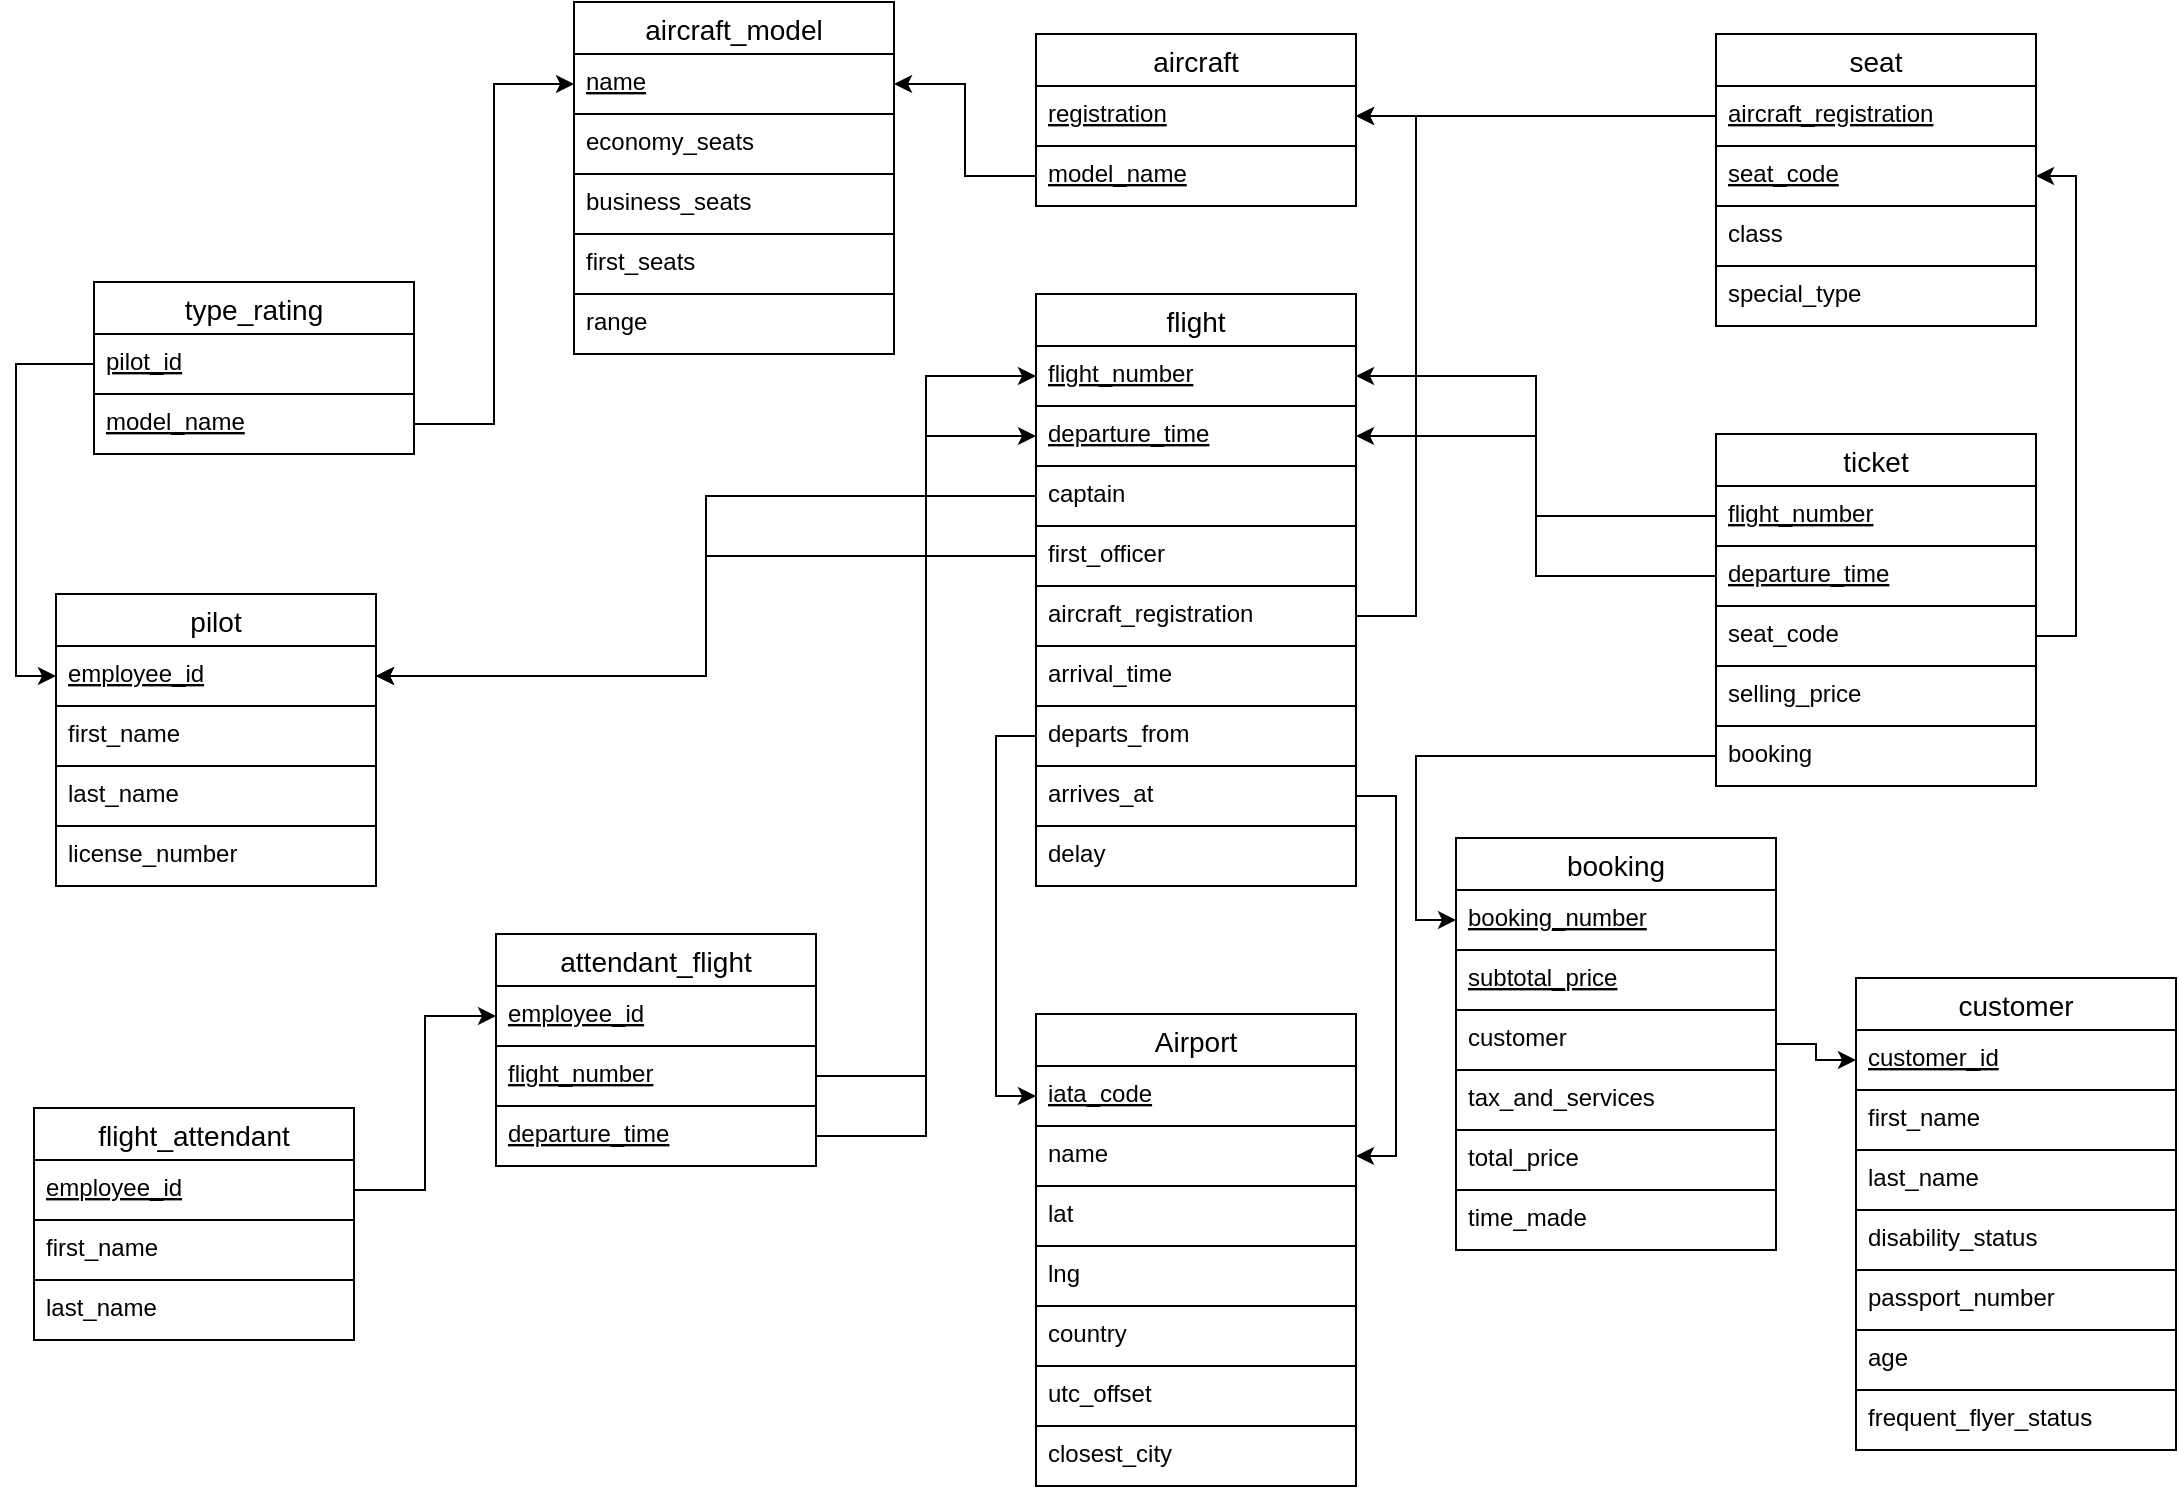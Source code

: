 <mxfile version="13.8.0" type="github">
  <diagram id="R2lEEEUBdFMjLlhIrx00" name="Page-1">
    <mxGraphModel dx="1486" dy="999" grid="1" gridSize="10" guides="1" tooltips="1" connect="1" arrows="1" fold="1" page="1" pageScale="1" pageWidth="1169" pageHeight="827" math="0" shadow="0" extFonts="Permanent Marker^https://fonts.googleapis.com/css?family=Permanent+Marker">
      <root>
        <mxCell id="0" />
        <mxCell id="1" parent="0" />
        <mxCell id="ANdxx_CYp_t5Oq0apcEf-58" style="edgeStyle=orthogonalEdgeStyle;rounded=0;orthogonalLoop=1;jettySize=auto;html=1;entryX=0;entryY=0.5;entryDx=0;entryDy=0;" edge="1" parent="1" source="ANdxx_CYp_t5Oq0apcEf-32" target="ANdxx_CYp_t5Oq0apcEf-55">
          <mxGeometry relative="1" as="geometry" />
        </mxCell>
        <mxCell id="ANdxx_CYp_t5Oq0apcEf-61" value="aircraft_model" style="swimlane;fontStyle=0;childLayout=stackLayout;horizontal=1;startSize=26;horizontalStack=0;resizeParent=1;resizeParentMax=0;resizeLast=0;collapsible=1;marginBottom=0;align=center;fontSize=14;" vertex="1" parent="1">
          <mxGeometry x="299" y="32" width="160" height="176" as="geometry" />
        </mxCell>
        <mxCell id="ANdxx_CYp_t5Oq0apcEf-62" value="name" style="text;fillColor=none;spacingLeft=4;spacingRight=4;overflow=hidden;rotatable=0;points=[[0,0.5],[1,0.5]];portConstraint=eastwest;fontSize=12;fontStyle=4;strokeColor=#000000;" vertex="1" parent="ANdxx_CYp_t5Oq0apcEf-61">
          <mxGeometry y="26" width="160" height="30" as="geometry" />
        </mxCell>
        <mxCell id="ANdxx_CYp_t5Oq0apcEf-63" value="economy_seats" style="text;fillColor=none;spacingLeft=4;spacingRight=4;overflow=hidden;rotatable=0;points=[[0,0.5],[1,0.5]];portConstraint=eastwest;fontSize=12;fontStyle=0;strokeColor=#000000;" vertex="1" parent="ANdxx_CYp_t5Oq0apcEf-61">
          <mxGeometry y="56" width="160" height="30" as="geometry" />
        </mxCell>
        <mxCell id="ANdxx_CYp_t5Oq0apcEf-65" value="business_seats" style="text;fillColor=none;spacingLeft=4;spacingRight=4;overflow=hidden;rotatable=0;points=[[0,0.5],[1,0.5]];portConstraint=eastwest;fontSize=12;strokeColor=#000000;" vertex="1" parent="ANdxx_CYp_t5Oq0apcEf-61">
          <mxGeometry y="86" width="160" height="30" as="geometry" />
        </mxCell>
        <mxCell id="ANdxx_CYp_t5Oq0apcEf-64" value="first_seats" style="text;fillColor=none;spacingLeft=4;spacingRight=4;overflow=hidden;rotatable=0;points=[[0,0.5],[1,0.5]];portConstraint=eastwest;fontSize=12;strokeColor=#000000;" vertex="1" parent="ANdxx_CYp_t5Oq0apcEf-61">
          <mxGeometry y="116" width="160" height="30" as="geometry" />
        </mxCell>
        <mxCell id="ANdxx_CYp_t5Oq0apcEf-66" value="range" style="text;fillColor=none;spacingLeft=4;spacingRight=4;overflow=hidden;rotatable=0;points=[[0,0.5],[1,0.5]];portConstraint=eastwest;fontSize=12;strokeColor=#000000;" vertex="1" parent="ANdxx_CYp_t5Oq0apcEf-61">
          <mxGeometry y="146" width="160" height="30" as="geometry" />
        </mxCell>
        <mxCell id="ANdxx_CYp_t5Oq0apcEf-31" value="flight_attendant" style="swimlane;fontStyle=0;childLayout=stackLayout;horizontal=1;startSize=26;horizontalStack=0;resizeParent=1;resizeParentMax=0;resizeLast=0;collapsible=1;marginBottom=0;align=center;fontSize=14;" vertex="1" parent="1">
          <mxGeometry x="29" y="585" width="160" height="116" as="geometry" />
        </mxCell>
        <mxCell id="ANdxx_CYp_t5Oq0apcEf-32" value="employee_id" style="text;fillColor=none;spacingLeft=4;spacingRight=4;overflow=hidden;rotatable=0;points=[[0,0.5],[1,0.5]];portConstraint=eastwest;fontSize=12;fontStyle=4;strokeColor=#000000;" vertex="1" parent="ANdxx_CYp_t5Oq0apcEf-31">
          <mxGeometry y="26" width="160" height="30" as="geometry" />
        </mxCell>
        <mxCell id="ANdxx_CYp_t5Oq0apcEf-33" value="first_name" style="text;fillColor=none;spacingLeft=4;spacingRight=4;overflow=hidden;rotatable=0;points=[[0,0.5],[1,0.5]];portConstraint=eastwest;fontSize=12;fontStyle=0;strokeColor=#000000;" vertex="1" parent="ANdxx_CYp_t5Oq0apcEf-31">
          <mxGeometry y="56" width="160" height="30" as="geometry" />
        </mxCell>
        <mxCell id="ANdxx_CYp_t5Oq0apcEf-34" value="last_name" style="text;fillColor=none;spacingLeft=4;spacingRight=4;overflow=hidden;rotatable=0;points=[[0,0.5],[1,0.5]];portConstraint=eastwest;fontSize=12;strokeColor=#000000;" vertex="1" parent="ANdxx_CYp_t5Oq0apcEf-31">
          <mxGeometry y="86" width="160" height="30" as="geometry" />
        </mxCell>
        <mxCell id="ANdxx_CYp_t5Oq0apcEf-67" style="edgeStyle=orthogonalEdgeStyle;rounded=0;orthogonalLoop=1;jettySize=auto;html=1;entryX=0;entryY=0.5;entryDx=0;entryDy=0;" edge="1" parent="1" source="ANdxx_CYp_t5Oq0apcEf-56" target="ANdxx_CYp_t5Oq0apcEf-4">
          <mxGeometry relative="1" as="geometry" />
        </mxCell>
        <mxCell id="ANdxx_CYp_t5Oq0apcEf-69" value="type_rating" style="swimlane;fontStyle=0;childLayout=stackLayout;horizontal=1;startSize=26;horizontalStack=0;resizeParent=1;resizeParentMax=0;resizeLast=0;collapsible=1;marginBottom=0;align=center;fontSize=14;" vertex="1" parent="1">
          <mxGeometry x="59" y="172" width="160" height="86" as="geometry" />
        </mxCell>
        <mxCell id="ANdxx_CYp_t5Oq0apcEf-70" value="pilot_id" style="text;fillColor=none;spacingLeft=4;spacingRight=4;overflow=hidden;rotatable=0;points=[[0,0.5],[1,0.5]];portConstraint=eastwest;fontSize=12;fontStyle=4;strokeColor=#000000;" vertex="1" parent="ANdxx_CYp_t5Oq0apcEf-69">
          <mxGeometry y="26" width="160" height="30" as="geometry" />
        </mxCell>
        <mxCell id="ANdxx_CYp_t5Oq0apcEf-71" value="model_name" style="text;fillColor=none;spacingLeft=4;spacingRight=4;overflow=hidden;rotatable=0;points=[[0,0.5],[1,0.5]];portConstraint=eastwest;fontSize=12;fontStyle=4;strokeColor=#000000;" vertex="1" parent="ANdxx_CYp_t5Oq0apcEf-69">
          <mxGeometry y="56" width="160" height="30" as="geometry" />
        </mxCell>
        <mxCell id="ANdxx_CYp_t5Oq0apcEf-73" style="edgeStyle=orthogonalEdgeStyle;rounded=0;orthogonalLoop=1;jettySize=auto;html=1;entryX=0;entryY=0.5;entryDx=0;entryDy=0;" edge="1" parent="1" source="ANdxx_CYp_t5Oq0apcEf-70" target="ANdxx_CYp_t5Oq0apcEf-37">
          <mxGeometry relative="1" as="geometry" />
        </mxCell>
        <mxCell id="ANdxx_CYp_t5Oq0apcEf-75" style="edgeStyle=orthogonalEdgeStyle;rounded=0;orthogonalLoop=1;jettySize=auto;html=1;entryX=0;entryY=0.5;entryDx=0;entryDy=0;" edge="1" parent="1" source="ANdxx_CYp_t5Oq0apcEf-71" target="ANdxx_CYp_t5Oq0apcEf-62">
          <mxGeometry relative="1" as="geometry" />
        </mxCell>
        <mxCell id="ANdxx_CYp_t5Oq0apcEf-36" value="pilot" style="swimlane;fontStyle=0;childLayout=stackLayout;horizontal=1;startSize=26;horizontalStack=0;resizeParent=1;resizeParentMax=0;resizeLast=0;collapsible=1;marginBottom=0;align=center;fontSize=14;" vertex="1" parent="1">
          <mxGeometry x="40" y="328" width="160" height="146" as="geometry" />
        </mxCell>
        <mxCell id="ANdxx_CYp_t5Oq0apcEf-37" value="employee_id" style="text;fillColor=none;spacingLeft=4;spacingRight=4;overflow=hidden;rotatable=0;points=[[0,0.5],[1,0.5]];portConstraint=eastwest;fontSize=12;fontStyle=4;strokeColor=#000000;" vertex="1" parent="ANdxx_CYp_t5Oq0apcEf-36">
          <mxGeometry y="26" width="160" height="30" as="geometry" />
        </mxCell>
        <mxCell id="ANdxx_CYp_t5Oq0apcEf-38" value="first_name" style="text;fillColor=none;spacingLeft=4;spacingRight=4;overflow=hidden;rotatable=0;points=[[0,0.5],[1,0.5]];portConstraint=eastwest;fontSize=12;fontStyle=0;strokeColor=#000000;" vertex="1" parent="ANdxx_CYp_t5Oq0apcEf-36">
          <mxGeometry y="56" width="160" height="30" as="geometry" />
        </mxCell>
        <mxCell id="ANdxx_CYp_t5Oq0apcEf-74" value="last_name" style="text;fillColor=none;spacingLeft=4;spacingRight=4;overflow=hidden;rotatable=0;points=[[0,0.5],[1,0.5]];portConstraint=eastwest;fontSize=12;strokeColor=#000000;" vertex="1" parent="ANdxx_CYp_t5Oq0apcEf-36">
          <mxGeometry y="86" width="160" height="30" as="geometry" />
        </mxCell>
        <mxCell id="ANdxx_CYp_t5Oq0apcEf-39" value="license_number" style="text;fillColor=none;spacingLeft=4;spacingRight=4;overflow=hidden;rotatable=0;points=[[0,0.5],[1,0.5]];portConstraint=eastwest;fontSize=12;strokeColor=#000000;" vertex="1" parent="ANdxx_CYp_t5Oq0apcEf-36">
          <mxGeometry y="116" width="160" height="30" as="geometry" />
        </mxCell>
        <mxCell id="ANdxx_CYp_t5Oq0apcEf-54" value="attendant_flight" style="swimlane;fontStyle=0;childLayout=stackLayout;horizontal=1;startSize=26;horizontalStack=0;resizeParent=1;resizeParentMax=0;resizeLast=0;collapsible=1;marginBottom=0;align=center;fontSize=14;" vertex="1" parent="1">
          <mxGeometry x="260" y="498" width="160" height="116" as="geometry" />
        </mxCell>
        <mxCell id="ANdxx_CYp_t5Oq0apcEf-55" value="employee_id" style="text;fillColor=none;spacingLeft=4;spacingRight=4;overflow=hidden;rotatable=0;points=[[0,0.5],[1,0.5]];portConstraint=eastwest;fontSize=12;fontStyle=4;strokeColor=#000000;" vertex="1" parent="ANdxx_CYp_t5Oq0apcEf-54">
          <mxGeometry y="26" width="160" height="30" as="geometry" />
        </mxCell>
        <mxCell id="ANdxx_CYp_t5Oq0apcEf-56" value="flight_number" style="text;fillColor=none;spacingLeft=4;spacingRight=4;overflow=hidden;rotatable=0;points=[[0,0.5],[1,0.5]];portConstraint=eastwest;fontSize=12;fontStyle=4;strokeColor=#000000;" vertex="1" parent="ANdxx_CYp_t5Oq0apcEf-54">
          <mxGeometry y="56" width="160" height="30" as="geometry" />
        </mxCell>
        <mxCell id="ANdxx_CYp_t5Oq0apcEf-57" value="departure_time" style="text;fillColor=none;spacingLeft=4;spacingRight=4;overflow=hidden;rotatable=0;points=[[0,0.5],[1,0.5]];portConstraint=eastwest;fontSize=12;strokeColor=#000000;fontStyle=4" vertex="1" parent="ANdxx_CYp_t5Oq0apcEf-54">
          <mxGeometry y="86" width="160" height="30" as="geometry" />
        </mxCell>
        <mxCell id="ANdxx_CYp_t5Oq0apcEf-78" style="edgeStyle=orthogonalEdgeStyle;rounded=0;orthogonalLoop=1;jettySize=auto;html=1;entryX=0;entryY=0.5;entryDx=0;entryDy=0;" edge="1" parent="1" source="ANdxx_CYp_t5Oq0apcEf-57" target="ANdxx_CYp_t5Oq0apcEf-5">
          <mxGeometry relative="1" as="geometry" />
        </mxCell>
        <mxCell id="ANdxx_CYp_t5Oq0apcEf-83" style="edgeStyle=orthogonalEdgeStyle;rounded=0;orthogonalLoop=1;jettySize=auto;html=1;entryX=1;entryY=0.5;entryDx=0;entryDy=0;" edge="1" parent="1" source="ANdxx_CYp_t5Oq0apcEf-82" target="ANdxx_CYp_t5Oq0apcEf-62">
          <mxGeometry relative="1" as="geometry" />
        </mxCell>
        <mxCell id="ANdxx_CYp_t5Oq0apcEf-88" style="edgeStyle=orthogonalEdgeStyle;rounded=0;orthogonalLoop=1;jettySize=auto;html=1;entryX=1;entryY=0.5;entryDx=0;entryDy=0;" edge="1" parent="1" source="ANdxx_CYp_t5Oq0apcEf-51" target="ANdxx_CYp_t5Oq0apcEf-37">
          <mxGeometry relative="1" as="geometry" />
        </mxCell>
        <mxCell id="ANdxx_CYp_t5Oq0apcEf-89" style="edgeStyle=orthogonalEdgeStyle;rounded=0;orthogonalLoop=1;jettySize=auto;html=1;entryX=1;entryY=0.5;entryDx=0;entryDy=0;" edge="1" parent="1" source="ANdxx_CYp_t5Oq0apcEf-50" target="ANdxx_CYp_t5Oq0apcEf-37">
          <mxGeometry relative="1" as="geometry" />
        </mxCell>
        <mxCell id="ANdxx_CYp_t5Oq0apcEf-80" value="aircraft" style="swimlane;fontStyle=0;childLayout=stackLayout;horizontal=1;startSize=26;horizontalStack=0;resizeParent=1;resizeParentMax=0;resizeLast=0;collapsible=1;marginBottom=0;align=center;fontSize=14;" vertex="1" parent="1">
          <mxGeometry x="530" y="48" width="160" height="86" as="geometry" />
        </mxCell>
        <mxCell id="ANdxx_CYp_t5Oq0apcEf-81" value="registration" style="text;fillColor=none;spacingLeft=4;spacingRight=4;overflow=hidden;rotatable=0;points=[[0,0.5],[1,0.5]];portConstraint=eastwest;fontSize=12;fontStyle=4;strokeColor=#000000;" vertex="1" parent="ANdxx_CYp_t5Oq0apcEf-80">
          <mxGeometry y="26" width="160" height="30" as="geometry" />
        </mxCell>
        <mxCell id="ANdxx_CYp_t5Oq0apcEf-82" value="model_name" style="text;fillColor=none;spacingLeft=4;spacingRight=4;overflow=hidden;rotatable=0;points=[[0,0.5],[1,0.5]];portConstraint=eastwest;fontSize=12;fontStyle=4;strokeColor=#000000;" vertex="1" parent="ANdxx_CYp_t5Oq0apcEf-80">
          <mxGeometry y="56" width="160" height="30" as="geometry" />
        </mxCell>
        <mxCell id="ANdxx_CYp_t5Oq0apcEf-3" value="flight" style="swimlane;fontStyle=0;childLayout=stackLayout;horizontal=1;startSize=26;horizontalStack=0;resizeParent=1;resizeParentMax=0;resizeLast=0;collapsible=1;marginBottom=0;align=center;fontSize=14;" vertex="1" parent="1">
          <mxGeometry x="530" y="178" width="160" height="296" as="geometry" />
        </mxCell>
        <mxCell id="ANdxx_CYp_t5Oq0apcEf-4" value="flight_number" style="text;fillColor=none;spacingLeft=4;spacingRight=4;overflow=hidden;rotatable=0;points=[[0,0.5],[1,0.5]];portConstraint=eastwest;fontSize=12;fontStyle=4;strokeColor=#000000;" vertex="1" parent="ANdxx_CYp_t5Oq0apcEf-3">
          <mxGeometry y="26" width="160" height="30" as="geometry" />
        </mxCell>
        <mxCell id="ANdxx_CYp_t5Oq0apcEf-5" value="departure_time" style="text;fillColor=none;spacingLeft=4;spacingRight=4;overflow=hidden;rotatable=0;points=[[0,0.5],[1,0.5]];portConstraint=eastwest;fontSize=12;fontStyle=4;strokeColor=#000000;" vertex="1" parent="ANdxx_CYp_t5Oq0apcEf-3">
          <mxGeometry y="56" width="160" height="30" as="geometry" />
        </mxCell>
        <mxCell id="ANdxx_CYp_t5Oq0apcEf-51" value="captain" style="text;fillColor=none;spacingLeft=4;spacingRight=4;overflow=hidden;rotatable=0;points=[[0,0.5],[1,0.5]];portConstraint=eastwest;fontSize=12;strokeColor=#000000;" vertex="1" parent="ANdxx_CYp_t5Oq0apcEf-3">
          <mxGeometry y="86" width="160" height="30" as="geometry" />
        </mxCell>
        <mxCell id="ANdxx_CYp_t5Oq0apcEf-50" value="first_officer" style="text;fillColor=none;spacingLeft=4;spacingRight=4;overflow=hidden;rotatable=0;points=[[0,0.5],[1,0.5]];portConstraint=eastwest;fontSize=12;strokeColor=#000000;" vertex="1" parent="ANdxx_CYp_t5Oq0apcEf-3">
          <mxGeometry y="116" width="160" height="30" as="geometry" />
        </mxCell>
        <mxCell id="ANdxx_CYp_t5Oq0apcEf-9" value="aircraft_registration" style="text;fillColor=none;spacingLeft=4;spacingRight=4;overflow=hidden;rotatable=0;points=[[0,0.5],[1,0.5]];portConstraint=eastwest;fontSize=12;strokeColor=#000000;" vertex="1" parent="ANdxx_CYp_t5Oq0apcEf-3">
          <mxGeometry y="146" width="160" height="30" as="geometry" />
        </mxCell>
        <mxCell id="ANdxx_CYp_t5Oq0apcEf-7" value="arrival_time" style="text;fillColor=none;spacingLeft=4;spacingRight=4;overflow=hidden;rotatable=0;points=[[0,0.5],[1,0.5]];portConstraint=eastwest;fontSize=12;strokeColor=#000000;" vertex="1" parent="ANdxx_CYp_t5Oq0apcEf-3">
          <mxGeometry y="176" width="160" height="30" as="geometry" />
        </mxCell>
        <mxCell id="ANdxx_CYp_t5Oq0apcEf-8" value="departs_from" style="text;fillColor=none;spacingLeft=4;spacingRight=4;overflow=hidden;rotatable=0;points=[[0,0.5],[1,0.5]];portConstraint=eastwest;fontSize=12;strokeColor=#000000;" vertex="1" parent="ANdxx_CYp_t5Oq0apcEf-3">
          <mxGeometry y="206" width="160" height="30" as="geometry" />
        </mxCell>
        <mxCell id="ANdxx_CYp_t5Oq0apcEf-90" value="arrives_at" style="text;fillColor=none;spacingLeft=4;spacingRight=4;overflow=hidden;rotatable=0;points=[[0,0.5],[1,0.5]];portConstraint=eastwest;fontSize=12;strokeColor=#000000;" vertex="1" parent="ANdxx_CYp_t5Oq0apcEf-3">
          <mxGeometry y="236" width="160" height="30" as="geometry" />
        </mxCell>
        <mxCell id="ANdxx_CYp_t5Oq0apcEf-6" value="delay" style="text;fillColor=none;spacingLeft=4;spacingRight=4;overflow=hidden;rotatable=0;points=[[0,0.5],[1,0.5]];portConstraint=eastwest;fontSize=12;strokeColor=#000000;" vertex="1" parent="ANdxx_CYp_t5Oq0apcEf-3">
          <mxGeometry y="266" width="160" height="30" as="geometry" />
        </mxCell>
        <mxCell id="ANdxx_CYp_t5Oq0apcEf-96" style="edgeStyle=orthogonalEdgeStyle;rounded=0;orthogonalLoop=1;jettySize=auto;html=1;entryX=1;entryY=0.5;entryDx=0;entryDy=0;" edge="1" parent="1" source="ANdxx_CYp_t5Oq0apcEf-9" target="ANdxx_CYp_t5Oq0apcEf-81">
          <mxGeometry relative="1" as="geometry">
            <Array as="points">
              <mxPoint x="720" y="339" />
              <mxPoint x="720" y="89" />
            </Array>
          </mxGeometry>
        </mxCell>
        <mxCell id="ANdxx_CYp_t5Oq0apcEf-92" value="Airport" style="swimlane;fontStyle=0;childLayout=stackLayout;horizontal=1;startSize=26;horizontalStack=0;resizeParent=1;resizeParentMax=0;resizeLast=0;collapsible=1;marginBottom=0;align=center;fontSize=14;" vertex="1" parent="1">
          <mxGeometry x="530" y="538" width="160" height="236" as="geometry" />
        </mxCell>
        <mxCell id="ANdxx_CYp_t5Oq0apcEf-93" value="iata_code" style="text;fillColor=none;spacingLeft=4;spacingRight=4;overflow=hidden;rotatable=0;points=[[0,0.5],[1,0.5]];portConstraint=eastwest;fontSize=12;fontStyle=4;strokeColor=#000000;" vertex="1" parent="ANdxx_CYp_t5Oq0apcEf-92">
          <mxGeometry y="26" width="160" height="30" as="geometry" />
        </mxCell>
        <mxCell id="ANdxx_CYp_t5Oq0apcEf-98" value="name" style="text;fillColor=none;spacingLeft=4;spacingRight=4;overflow=hidden;rotatable=0;points=[[0,0.5],[1,0.5]];portConstraint=eastwest;fontSize=12;strokeColor=#000000;fontStyle=0" vertex="1" parent="ANdxx_CYp_t5Oq0apcEf-92">
          <mxGeometry y="56" width="160" height="30" as="geometry" />
        </mxCell>
        <mxCell id="ANdxx_CYp_t5Oq0apcEf-99" value="lat" style="text;fillColor=none;spacingLeft=4;spacingRight=4;overflow=hidden;rotatable=0;points=[[0,0.5],[1,0.5]];portConstraint=eastwest;fontSize=12;strokeColor=#000000;fontStyle=0" vertex="1" parent="ANdxx_CYp_t5Oq0apcEf-92">
          <mxGeometry y="86" width="160" height="30" as="geometry" />
        </mxCell>
        <mxCell id="ANdxx_CYp_t5Oq0apcEf-100" value="lng" style="text;fillColor=none;spacingLeft=4;spacingRight=4;overflow=hidden;rotatable=0;points=[[0,0.5],[1,0.5]];portConstraint=eastwest;fontSize=12;strokeColor=#000000;fontStyle=0" vertex="1" parent="ANdxx_CYp_t5Oq0apcEf-92">
          <mxGeometry y="116" width="160" height="30" as="geometry" />
        </mxCell>
        <mxCell id="ANdxx_CYp_t5Oq0apcEf-101" value="country" style="text;fillColor=none;spacingLeft=4;spacingRight=4;overflow=hidden;rotatable=0;points=[[0,0.5],[1,0.5]];portConstraint=eastwest;fontSize=12;strokeColor=#000000;fontStyle=0" vertex="1" parent="ANdxx_CYp_t5Oq0apcEf-92">
          <mxGeometry y="146" width="160" height="30" as="geometry" />
        </mxCell>
        <mxCell id="ANdxx_CYp_t5Oq0apcEf-94" value="utc_offset" style="text;fillColor=none;spacingLeft=4;spacingRight=4;overflow=hidden;rotatable=0;points=[[0,0.5],[1,0.5]];portConstraint=eastwest;fontSize=12;fontStyle=0;strokeColor=#000000;" vertex="1" parent="ANdxx_CYp_t5Oq0apcEf-92">
          <mxGeometry y="176" width="160" height="30" as="geometry" />
        </mxCell>
        <mxCell id="ANdxx_CYp_t5Oq0apcEf-95" value="closest_city" style="text;fillColor=none;spacingLeft=4;spacingRight=4;overflow=hidden;rotatable=0;points=[[0,0.5],[1,0.5]];portConstraint=eastwest;fontSize=12;strokeColor=#000000;fontStyle=0" vertex="1" parent="ANdxx_CYp_t5Oq0apcEf-92">
          <mxGeometry y="206" width="160" height="30" as="geometry" />
        </mxCell>
        <mxCell id="ANdxx_CYp_t5Oq0apcEf-103" style="edgeStyle=orthogonalEdgeStyle;rounded=0;orthogonalLoop=1;jettySize=auto;html=1;entryX=0;entryY=0.5;entryDx=0;entryDy=0;" edge="1" parent="1" source="ANdxx_CYp_t5Oq0apcEf-8" target="ANdxx_CYp_t5Oq0apcEf-93">
          <mxGeometry relative="1" as="geometry" />
        </mxCell>
        <mxCell id="ANdxx_CYp_t5Oq0apcEf-104" style="edgeStyle=orthogonalEdgeStyle;rounded=0;orthogonalLoop=1;jettySize=auto;html=1;entryX=1;entryY=0.5;entryDx=0;entryDy=0;" edge="1" parent="1" source="ANdxx_CYp_t5Oq0apcEf-90" target="ANdxx_CYp_t5Oq0apcEf-98">
          <mxGeometry relative="1" as="geometry">
            <Array as="points">
              <mxPoint x="710" y="429" />
              <mxPoint x="710" y="609" />
            </Array>
          </mxGeometry>
        </mxCell>
        <mxCell id="ANdxx_CYp_t5Oq0apcEf-105" value="seat" style="swimlane;fontStyle=0;childLayout=stackLayout;horizontal=1;startSize=26;horizontalStack=0;resizeParent=1;resizeParentMax=0;resizeLast=0;collapsible=1;marginBottom=0;align=center;fontSize=14;" vertex="1" parent="1">
          <mxGeometry x="870" y="48" width="160" height="146" as="geometry" />
        </mxCell>
        <mxCell id="ANdxx_CYp_t5Oq0apcEf-106" value="aircraft_registration" style="text;fillColor=none;spacingLeft=4;spacingRight=4;overflow=hidden;rotatable=0;points=[[0,0.5],[1,0.5]];portConstraint=eastwest;fontSize=12;fontStyle=4;strokeColor=#000000;" vertex="1" parent="ANdxx_CYp_t5Oq0apcEf-105">
          <mxGeometry y="26" width="160" height="30" as="geometry" />
        </mxCell>
        <mxCell id="ANdxx_CYp_t5Oq0apcEf-107" value="seat_code" style="text;fillColor=none;spacingLeft=4;spacingRight=4;overflow=hidden;rotatable=0;points=[[0,0.5],[1,0.5]];portConstraint=eastwest;fontSize=12;fontStyle=4;strokeColor=#000000;" vertex="1" parent="ANdxx_CYp_t5Oq0apcEf-105">
          <mxGeometry y="56" width="160" height="30" as="geometry" />
        </mxCell>
        <mxCell id="ANdxx_CYp_t5Oq0apcEf-110" value="class" style="text;fillColor=none;spacingLeft=4;spacingRight=4;overflow=hidden;rotatable=0;points=[[0,0.5],[1,0.5]];portConstraint=eastwest;fontSize=12;strokeColor=#000000;fontStyle=0" vertex="1" parent="ANdxx_CYp_t5Oq0apcEf-105">
          <mxGeometry y="86" width="160" height="30" as="geometry" />
        </mxCell>
        <mxCell id="ANdxx_CYp_t5Oq0apcEf-109" value="special_type" style="text;fillColor=none;spacingLeft=4;spacingRight=4;overflow=hidden;rotatable=0;points=[[0,0.5],[1,0.5]];portConstraint=eastwest;fontSize=12;strokeColor=#000000;fontStyle=0" vertex="1" parent="ANdxx_CYp_t5Oq0apcEf-105">
          <mxGeometry y="116" width="160" height="30" as="geometry" />
        </mxCell>
        <mxCell id="ANdxx_CYp_t5Oq0apcEf-111" style="edgeStyle=orthogonalEdgeStyle;rounded=0;orthogonalLoop=1;jettySize=auto;html=1;" edge="1" parent="1" source="ANdxx_CYp_t5Oq0apcEf-106" target="ANdxx_CYp_t5Oq0apcEf-81">
          <mxGeometry relative="1" as="geometry" />
        </mxCell>
        <mxCell id="ANdxx_CYp_t5Oq0apcEf-118" style="edgeStyle=orthogonalEdgeStyle;rounded=0;orthogonalLoop=1;jettySize=auto;html=1;entryX=1;entryY=0.5;entryDx=0;entryDy=0;" edge="1" parent="1" source="ANdxx_CYp_t5Oq0apcEf-114" target="ANdxx_CYp_t5Oq0apcEf-4">
          <mxGeometry relative="1" as="geometry" />
        </mxCell>
        <mxCell id="ANdxx_CYp_t5Oq0apcEf-119" style="edgeStyle=orthogonalEdgeStyle;rounded=0;orthogonalLoop=1;jettySize=auto;html=1;entryX=1;entryY=0.5;entryDx=0;entryDy=0;" edge="1" parent="1" source="ANdxx_CYp_t5Oq0apcEf-115" target="ANdxx_CYp_t5Oq0apcEf-5">
          <mxGeometry relative="1" as="geometry" />
        </mxCell>
        <mxCell id="ANdxx_CYp_t5Oq0apcEf-113" value="ticket" style="swimlane;fontStyle=0;childLayout=stackLayout;horizontal=1;startSize=26;horizontalStack=0;resizeParent=1;resizeParentMax=0;resizeLast=0;collapsible=1;marginBottom=0;align=center;fontSize=14;" vertex="1" parent="1">
          <mxGeometry x="870" y="248" width="160" height="176" as="geometry" />
        </mxCell>
        <mxCell id="ANdxx_CYp_t5Oq0apcEf-114" value="flight_number" style="text;fillColor=none;spacingLeft=4;spacingRight=4;overflow=hidden;rotatable=0;points=[[0,0.5],[1,0.5]];portConstraint=eastwest;fontSize=12;fontStyle=4;strokeColor=#000000;" vertex="1" parent="ANdxx_CYp_t5Oq0apcEf-113">
          <mxGeometry y="26" width="160" height="30" as="geometry" />
        </mxCell>
        <mxCell id="ANdxx_CYp_t5Oq0apcEf-115" value="departure_time" style="text;fillColor=none;spacingLeft=4;spacingRight=4;overflow=hidden;rotatable=0;points=[[0,0.5],[1,0.5]];portConstraint=eastwest;fontSize=12;fontStyle=4;strokeColor=#000000;" vertex="1" parent="ANdxx_CYp_t5Oq0apcEf-113">
          <mxGeometry y="56" width="160" height="30" as="geometry" />
        </mxCell>
        <mxCell id="ANdxx_CYp_t5Oq0apcEf-116" value="seat_code" style="text;fillColor=none;spacingLeft=4;spacingRight=4;overflow=hidden;rotatable=0;points=[[0,0.5],[1,0.5]];portConstraint=eastwest;fontSize=12;strokeColor=#000000;fontStyle=0" vertex="1" parent="ANdxx_CYp_t5Oq0apcEf-113">
          <mxGeometry y="86" width="160" height="30" as="geometry" />
        </mxCell>
        <mxCell id="ANdxx_CYp_t5Oq0apcEf-117" value="selling_price" style="text;fillColor=none;spacingLeft=4;spacingRight=4;overflow=hidden;rotatable=0;points=[[0,0.5],[1,0.5]];portConstraint=eastwest;fontSize=12;strokeColor=#000000;fontStyle=0" vertex="1" parent="ANdxx_CYp_t5Oq0apcEf-113">
          <mxGeometry y="116" width="160" height="30" as="geometry" />
        </mxCell>
        <mxCell id="ANdxx_CYp_t5Oq0apcEf-130" value="booking" style="text;fillColor=none;spacingLeft=4;spacingRight=4;overflow=hidden;rotatable=0;points=[[0,0.5],[1,0.5]];portConstraint=eastwest;fontSize=12;strokeColor=#000000;fontStyle=0" vertex="1" parent="ANdxx_CYp_t5Oq0apcEf-113">
          <mxGeometry y="146" width="160" height="30" as="geometry" />
        </mxCell>
        <mxCell id="ANdxx_CYp_t5Oq0apcEf-123" style="edgeStyle=orthogonalEdgeStyle;rounded=0;orthogonalLoop=1;jettySize=auto;html=1;entryX=1;entryY=0.5;entryDx=0;entryDy=0;" edge="1" parent="1" source="ANdxx_CYp_t5Oq0apcEf-116" target="ANdxx_CYp_t5Oq0apcEf-107">
          <mxGeometry relative="1" as="geometry">
            <Array as="points">
              <mxPoint x="1050" y="349" />
              <mxPoint x="1050" y="119" />
            </Array>
          </mxGeometry>
        </mxCell>
        <mxCell id="ANdxx_CYp_t5Oq0apcEf-131" style="edgeStyle=orthogonalEdgeStyle;rounded=0;orthogonalLoop=1;jettySize=auto;html=1;entryX=0;entryY=0.5;entryDx=0;entryDy=0;" edge="1" parent="1" source="ANdxx_CYp_t5Oq0apcEf-130" target="ANdxx_CYp_t5Oq0apcEf-126">
          <mxGeometry relative="1" as="geometry" />
        </mxCell>
        <mxCell id="ANdxx_CYp_t5Oq0apcEf-144" style="edgeStyle=orthogonalEdgeStyle;rounded=0;orthogonalLoop=1;jettySize=auto;html=1;entryX=0;entryY=0.5;entryDx=0;entryDy=0;" edge="1" parent="1" source="ANdxx_CYp_t5Oq0apcEf-125" target="ANdxx_CYp_t5Oq0apcEf-138">
          <mxGeometry relative="1" as="geometry" />
        </mxCell>
        <mxCell id="ANdxx_CYp_t5Oq0apcEf-125" value="booking" style="swimlane;fontStyle=0;childLayout=stackLayout;horizontal=1;startSize=26;horizontalStack=0;resizeParent=1;resizeParentMax=0;resizeLast=0;collapsible=1;marginBottom=0;align=center;fontSize=14;" vertex="1" parent="1">
          <mxGeometry x="740" y="450" width="160" height="206" as="geometry" />
        </mxCell>
        <mxCell id="ANdxx_CYp_t5Oq0apcEf-126" value="booking_number" style="text;fillColor=none;spacingLeft=4;spacingRight=4;overflow=hidden;rotatable=0;points=[[0,0.5],[1,0.5]];portConstraint=eastwest;fontSize=12;fontStyle=4;strokeColor=#000000;" vertex="1" parent="ANdxx_CYp_t5Oq0apcEf-125">
          <mxGeometry y="26" width="160" height="30" as="geometry" />
        </mxCell>
        <mxCell id="ANdxx_CYp_t5Oq0apcEf-127" value="subtotal_price" style="text;fillColor=none;spacingLeft=4;spacingRight=4;overflow=hidden;rotatable=0;points=[[0,0.5],[1,0.5]];portConstraint=eastwest;fontSize=12;fontStyle=4;strokeColor=#000000;" vertex="1" parent="ANdxx_CYp_t5Oq0apcEf-125">
          <mxGeometry y="56" width="160" height="30" as="geometry" />
        </mxCell>
        <mxCell id="ANdxx_CYp_t5Oq0apcEf-142" value="customer" style="text;fillColor=none;spacingLeft=4;spacingRight=4;overflow=hidden;rotatable=0;points=[[0,0.5],[1,0.5]];portConstraint=eastwest;fontSize=12;strokeColor=#000000;fontStyle=0" vertex="1" parent="ANdxx_CYp_t5Oq0apcEf-125">
          <mxGeometry y="86" width="160" height="30" as="geometry" />
        </mxCell>
        <mxCell id="ANdxx_CYp_t5Oq0apcEf-129" value="tax_and_services" style="text;fillColor=none;spacingLeft=4;spacingRight=4;overflow=hidden;rotatable=0;points=[[0,0.5],[1,0.5]];portConstraint=eastwest;fontSize=12;strokeColor=#000000;fontStyle=0" vertex="1" parent="ANdxx_CYp_t5Oq0apcEf-125">
          <mxGeometry y="116" width="160" height="30" as="geometry" />
        </mxCell>
        <mxCell id="ANdxx_CYp_t5Oq0apcEf-128" value="total_price" style="text;fillColor=none;spacingLeft=4;spacingRight=4;overflow=hidden;rotatable=0;points=[[0,0.5],[1,0.5]];portConstraint=eastwest;fontSize=12;strokeColor=#000000;fontStyle=0" vertex="1" parent="ANdxx_CYp_t5Oq0apcEf-125">
          <mxGeometry y="146" width="160" height="30" as="geometry" />
        </mxCell>
        <mxCell id="ANdxx_CYp_t5Oq0apcEf-143" value="time_made" style="text;fillColor=none;spacingLeft=4;spacingRight=4;overflow=hidden;rotatable=0;points=[[0,0.5],[1,0.5]];portConstraint=eastwest;fontSize=12;strokeColor=#000000;fontStyle=0" vertex="1" parent="ANdxx_CYp_t5Oq0apcEf-125">
          <mxGeometry y="176" width="160" height="30" as="geometry" />
        </mxCell>
        <mxCell id="ANdxx_CYp_t5Oq0apcEf-137" value="customer" style="swimlane;fontStyle=0;childLayout=stackLayout;horizontal=1;startSize=26;horizontalStack=0;resizeParent=1;resizeParentMax=0;resizeLast=0;collapsible=1;marginBottom=0;align=center;fontSize=14;" vertex="1" parent="1">
          <mxGeometry x="940" y="520" width="160" height="236" as="geometry" />
        </mxCell>
        <mxCell id="ANdxx_CYp_t5Oq0apcEf-138" value="customer_id" style="text;fillColor=none;spacingLeft=4;spacingRight=4;overflow=hidden;rotatable=0;points=[[0,0.5],[1,0.5]];portConstraint=eastwest;fontSize=12;fontStyle=4;strokeColor=#000000;" vertex="1" parent="ANdxx_CYp_t5Oq0apcEf-137">
          <mxGeometry y="26" width="160" height="30" as="geometry" />
        </mxCell>
        <mxCell id="ANdxx_CYp_t5Oq0apcEf-139" value="first_name" style="text;fillColor=none;spacingLeft=4;spacingRight=4;overflow=hidden;rotatable=0;points=[[0,0.5],[1,0.5]];portConstraint=eastwest;fontSize=12;fontStyle=0;strokeColor=#000000;" vertex="1" parent="ANdxx_CYp_t5Oq0apcEf-137">
          <mxGeometry y="56" width="160" height="30" as="geometry" />
        </mxCell>
        <mxCell id="ANdxx_CYp_t5Oq0apcEf-140" value="last_name" style="text;fillColor=none;spacingLeft=4;spacingRight=4;overflow=hidden;rotatable=0;points=[[0,0.5],[1,0.5]];portConstraint=eastwest;fontSize=12;strokeColor=#000000;fontStyle=0" vertex="1" parent="ANdxx_CYp_t5Oq0apcEf-137">
          <mxGeometry y="86" width="160" height="30" as="geometry" />
        </mxCell>
        <mxCell id="ANdxx_CYp_t5Oq0apcEf-147" value="disability_status" style="text;fillColor=none;spacingLeft=4;spacingRight=4;overflow=hidden;rotatable=0;points=[[0,0.5],[1,0.5]];portConstraint=eastwest;fontSize=12;strokeColor=#000000;fontStyle=0" vertex="1" parent="ANdxx_CYp_t5Oq0apcEf-137">
          <mxGeometry y="116" width="160" height="30" as="geometry" />
        </mxCell>
        <mxCell id="ANdxx_CYp_t5Oq0apcEf-145" value="passport_number" style="text;fillColor=none;spacingLeft=4;spacingRight=4;overflow=hidden;rotatable=0;points=[[0,0.5],[1,0.5]];portConstraint=eastwest;fontSize=12;strokeColor=#000000;fontStyle=0" vertex="1" parent="ANdxx_CYp_t5Oq0apcEf-137">
          <mxGeometry y="146" width="160" height="30" as="geometry" />
        </mxCell>
        <mxCell id="ANdxx_CYp_t5Oq0apcEf-148" value="age" style="text;fillColor=none;spacingLeft=4;spacingRight=4;overflow=hidden;rotatable=0;points=[[0,0.5],[1,0.5]];portConstraint=eastwest;fontSize=12;strokeColor=#000000;fontStyle=0" vertex="1" parent="ANdxx_CYp_t5Oq0apcEf-137">
          <mxGeometry y="176" width="160" height="30" as="geometry" />
        </mxCell>
        <mxCell id="ANdxx_CYp_t5Oq0apcEf-141" value="frequent_flyer_status" style="text;fillColor=none;spacingLeft=4;spacingRight=4;overflow=hidden;rotatable=0;points=[[0,0.5],[1,0.5]];portConstraint=eastwest;fontSize=12;strokeColor=#000000;fontStyle=0" vertex="1" parent="ANdxx_CYp_t5Oq0apcEf-137">
          <mxGeometry y="206" width="160" height="30" as="geometry" />
        </mxCell>
      </root>
    </mxGraphModel>
  </diagram>
</mxfile>
